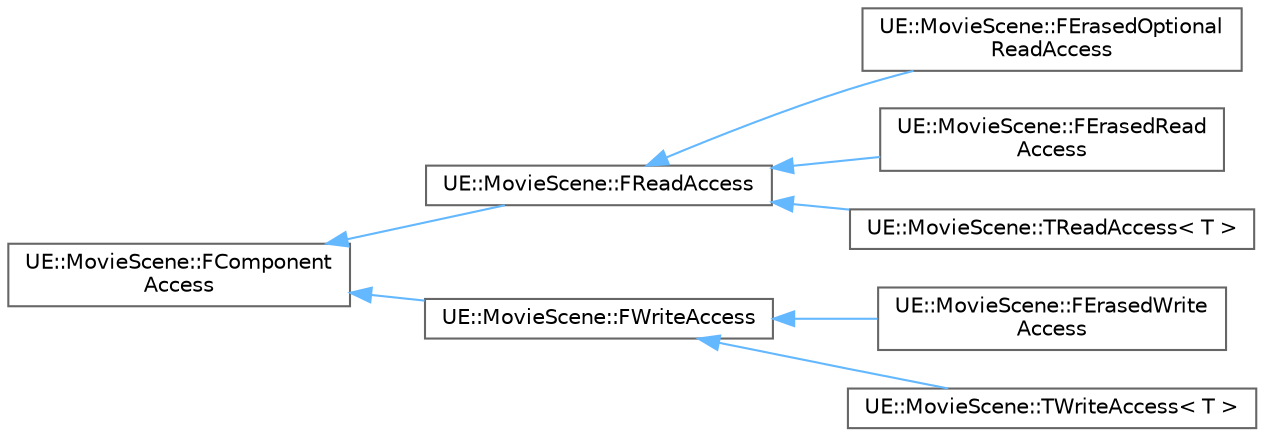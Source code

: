 digraph "Graphical Class Hierarchy"
{
 // INTERACTIVE_SVG=YES
 // LATEX_PDF_SIZE
  bgcolor="transparent";
  edge [fontname=Helvetica,fontsize=10,labelfontname=Helvetica,labelfontsize=10];
  node [fontname=Helvetica,fontsize=10,shape=box,height=0.2,width=0.4];
  rankdir="LR";
  Node0 [id="Node000000",label="UE::MovieScene::FComponent\lAccess",height=0.2,width=0.4,color="grey40", fillcolor="white", style="filled",URL="$da/d02/structUE_1_1MovieScene_1_1FComponentAccess.html",tooltip=" "];
  Node0 -> Node1 [id="edge9424_Node000000_Node000001",dir="back",color="steelblue1",style="solid",tooltip=" "];
  Node1 [id="Node000001",label="UE::MovieScene::FReadAccess",height=0.2,width=0.4,color="grey40", fillcolor="white", style="filled",URL="$d7/d44/structUE_1_1MovieScene_1_1FReadAccess.html",tooltip=" "];
  Node1 -> Node2 [id="edge9425_Node000001_Node000002",dir="back",color="steelblue1",style="solid",tooltip=" "];
  Node2 [id="Node000002",label="UE::MovieScene::FErasedOptional\lReadAccess",height=0.2,width=0.4,color="grey40", fillcolor="white", style="filled",URL="$d8/dfd/structUE_1_1MovieScene_1_1FErasedOptionalReadAccess.html",tooltip=" "];
  Node1 -> Node3 [id="edge9426_Node000001_Node000003",dir="back",color="steelblue1",style="solid",tooltip=" "];
  Node3 [id="Node000003",label="UE::MovieScene::FErasedRead\lAccess",height=0.2,width=0.4,color="grey40", fillcolor="white", style="filled",URL="$d0/d4b/structUE_1_1MovieScene_1_1FErasedReadAccess.html",tooltip=" "];
  Node1 -> Node4 [id="edge9427_Node000001_Node000004",dir="back",color="steelblue1",style="solid",tooltip=" "];
  Node4 [id="Node000004",label="UE::MovieScene::TReadAccess\< T \>",height=0.2,width=0.4,color="grey40", fillcolor="white", style="filled",URL="$d3/d53/structUE_1_1MovieScene_1_1TReadAccess.html",tooltip=" "];
  Node0 -> Node5 [id="edge9428_Node000000_Node000005",dir="back",color="steelblue1",style="solid",tooltip=" "];
  Node5 [id="Node000005",label="UE::MovieScene::FWriteAccess",height=0.2,width=0.4,color="grey40", fillcolor="white", style="filled",URL="$d9/d1c/structUE_1_1MovieScene_1_1FWriteAccess.html",tooltip=" "];
  Node5 -> Node6 [id="edge9429_Node000005_Node000006",dir="back",color="steelblue1",style="solid",tooltip=" "];
  Node6 [id="Node000006",label="UE::MovieScene::FErasedWrite\lAccess",height=0.2,width=0.4,color="grey40", fillcolor="white", style="filled",URL="$d6/d12/structUE_1_1MovieScene_1_1FErasedWriteAccess.html",tooltip=" "];
  Node5 -> Node7 [id="edge9430_Node000005_Node000007",dir="back",color="steelblue1",style="solid",tooltip=" "];
  Node7 [id="Node000007",label="UE::MovieScene::TWriteAccess\< T \>",height=0.2,width=0.4,color="grey40", fillcolor="white", style="filled",URL="$d4/d5b/structUE_1_1MovieScene_1_1TWriteAccess.html",tooltip=" "];
}
